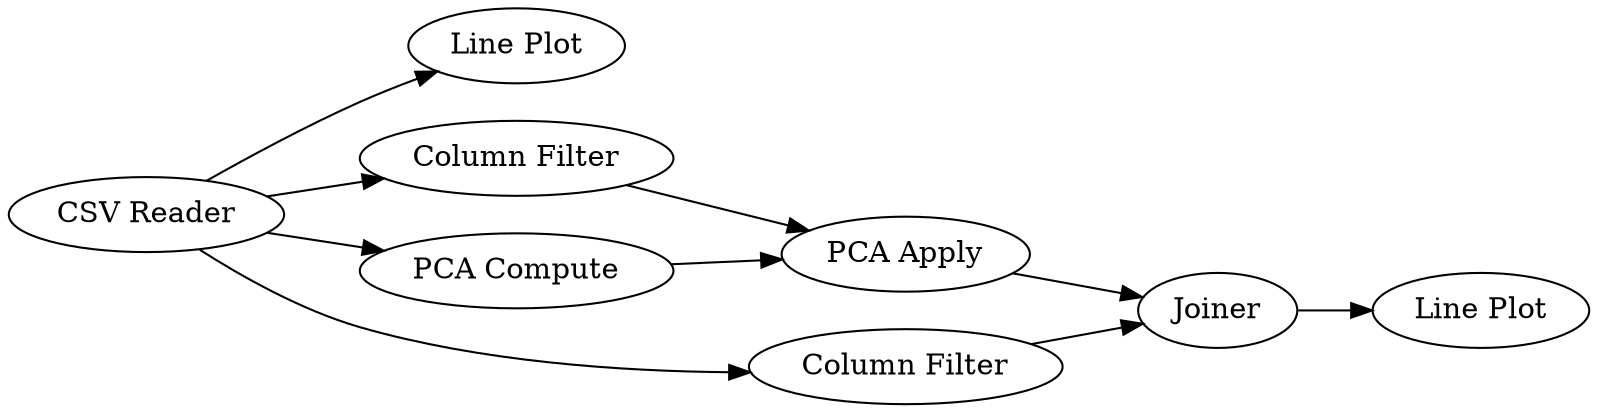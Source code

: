 digraph {
	1 -> 8
	9 -> 3
	3 -> 7
	1 -> 2
	7 -> 4
	1 -> 9
	2 -> 3
	5 -> 7
	1 -> 5
	5 [label="Column Filter"]
	1 [label="CSV Reader"]
	7 [label=Joiner]
	9 [label="Column Filter"]
	4 [label="Line Plot"]
	8 [label="Line Plot"]
	3 [label="PCA Apply"]
	2 [label="PCA Compute"]
	rankdir=LR
}
